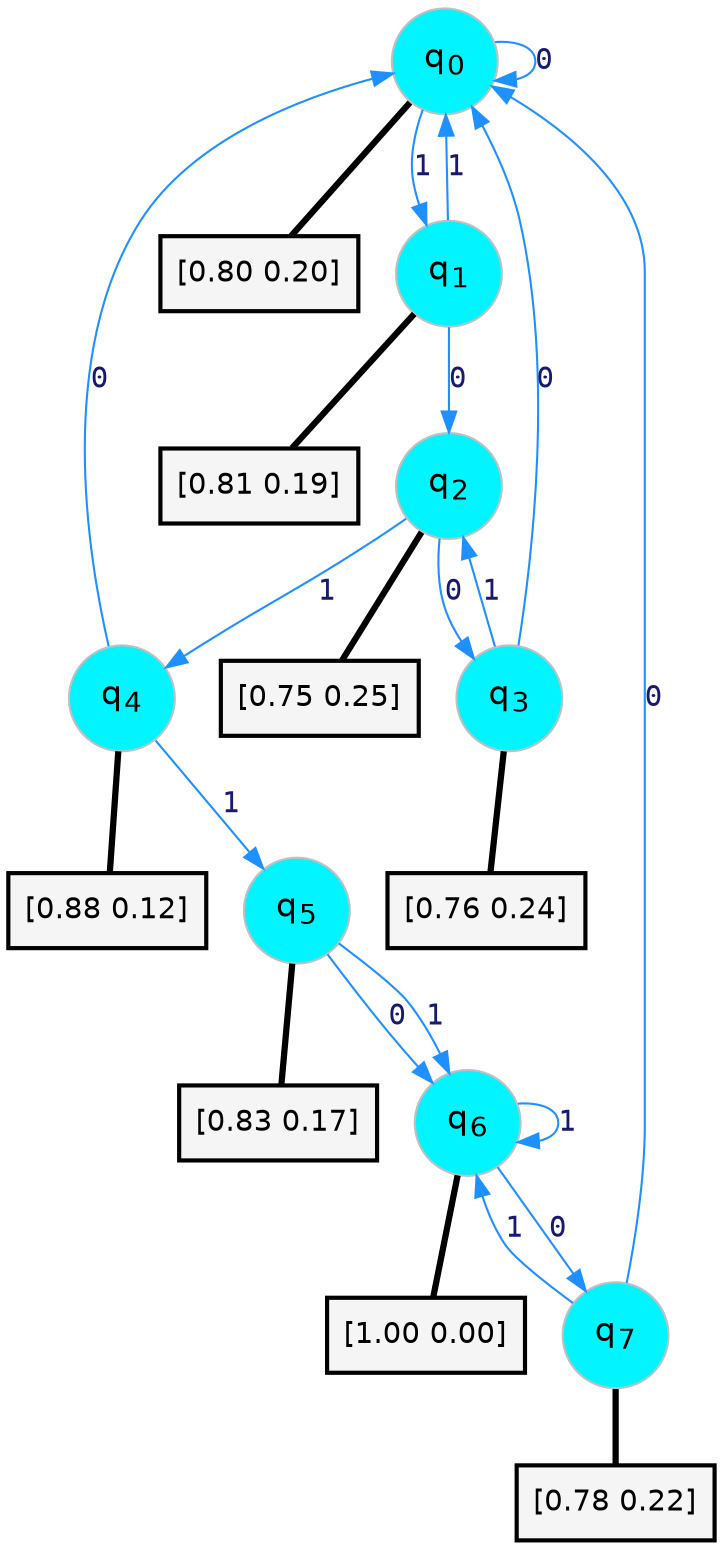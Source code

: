 digraph G {
graph [
bgcolor=transparent, dpi=300, rankdir=TD, size="40,25"];
node [
color=gray, fillcolor=turquoise1, fontcolor=black, fontname=Helvetica, fontsize=16, fontweight=bold, shape=circle, style=filled];
edge [
arrowsize=1, color=dodgerblue1, fontcolor=midnightblue, fontname=courier, fontweight=bold, penwidth=1, style=solid, weight=20];
0[label=<q<SUB>0</SUB>>];
1[label=<q<SUB>1</SUB>>];
2[label=<q<SUB>2</SUB>>];
3[label=<q<SUB>3</SUB>>];
4[label=<q<SUB>4</SUB>>];
5[label=<q<SUB>5</SUB>>];
6[label=<q<SUB>6</SUB>>];
7[label=<q<SUB>7</SUB>>];
8[label="[0.80 0.20]", shape=box,fontcolor=black, fontname=Helvetica, fontsize=14, penwidth=2, fillcolor=whitesmoke,color=black];
9[label="[0.81 0.19]", shape=box,fontcolor=black, fontname=Helvetica, fontsize=14, penwidth=2, fillcolor=whitesmoke,color=black];
10[label="[0.75 0.25]", shape=box,fontcolor=black, fontname=Helvetica, fontsize=14, penwidth=2, fillcolor=whitesmoke,color=black];
11[label="[0.76 0.24]", shape=box,fontcolor=black, fontname=Helvetica, fontsize=14, penwidth=2, fillcolor=whitesmoke,color=black];
12[label="[0.88 0.12]", shape=box,fontcolor=black, fontname=Helvetica, fontsize=14, penwidth=2, fillcolor=whitesmoke,color=black];
13[label="[0.83 0.17]", shape=box,fontcolor=black, fontname=Helvetica, fontsize=14, penwidth=2, fillcolor=whitesmoke,color=black];
14[label="[1.00 0.00]", shape=box,fontcolor=black, fontname=Helvetica, fontsize=14, penwidth=2, fillcolor=whitesmoke,color=black];
15[label="[0.78 0.22]", shape=box,fontcolor=black, fontname=Helvetica, fontsize=14, penwidth=2, fillcolor=whitesmoke,color=black];
0->0 [label=0];
0->1 [label=1];
0->8 [arrowhead=none, penwidth=3,color=black];
1->2 [label=0];
1->0 [label=1];
1->9 [arrowhead=none, penwidth=3,color=black];
2->3 [label=0];
2->4 [label=1];
2->10 [arrowhead=none, penwidth=3,color=black];
3->0 [label=0];
3->2 [label=1];
3->11 [arrowhead=none, penwidth=3,color=black];
4->0 [label=0];
4->5 [label=1];
4->12 [arrowhead=none, penwidth=3,color=black];
5->6 [label=0];
5->6 [label=1];
5->13 [arrowhead=none, penwidth=3,color=black];
6->7 [label=0];
6->6 [label=1];
6->14 [arrowhead=none, penwidth=3,color=black];
7->0 [label=0];
7->6 [label=1];
7->15 [arrowhead=none, penwidth=3,color=black];
}
